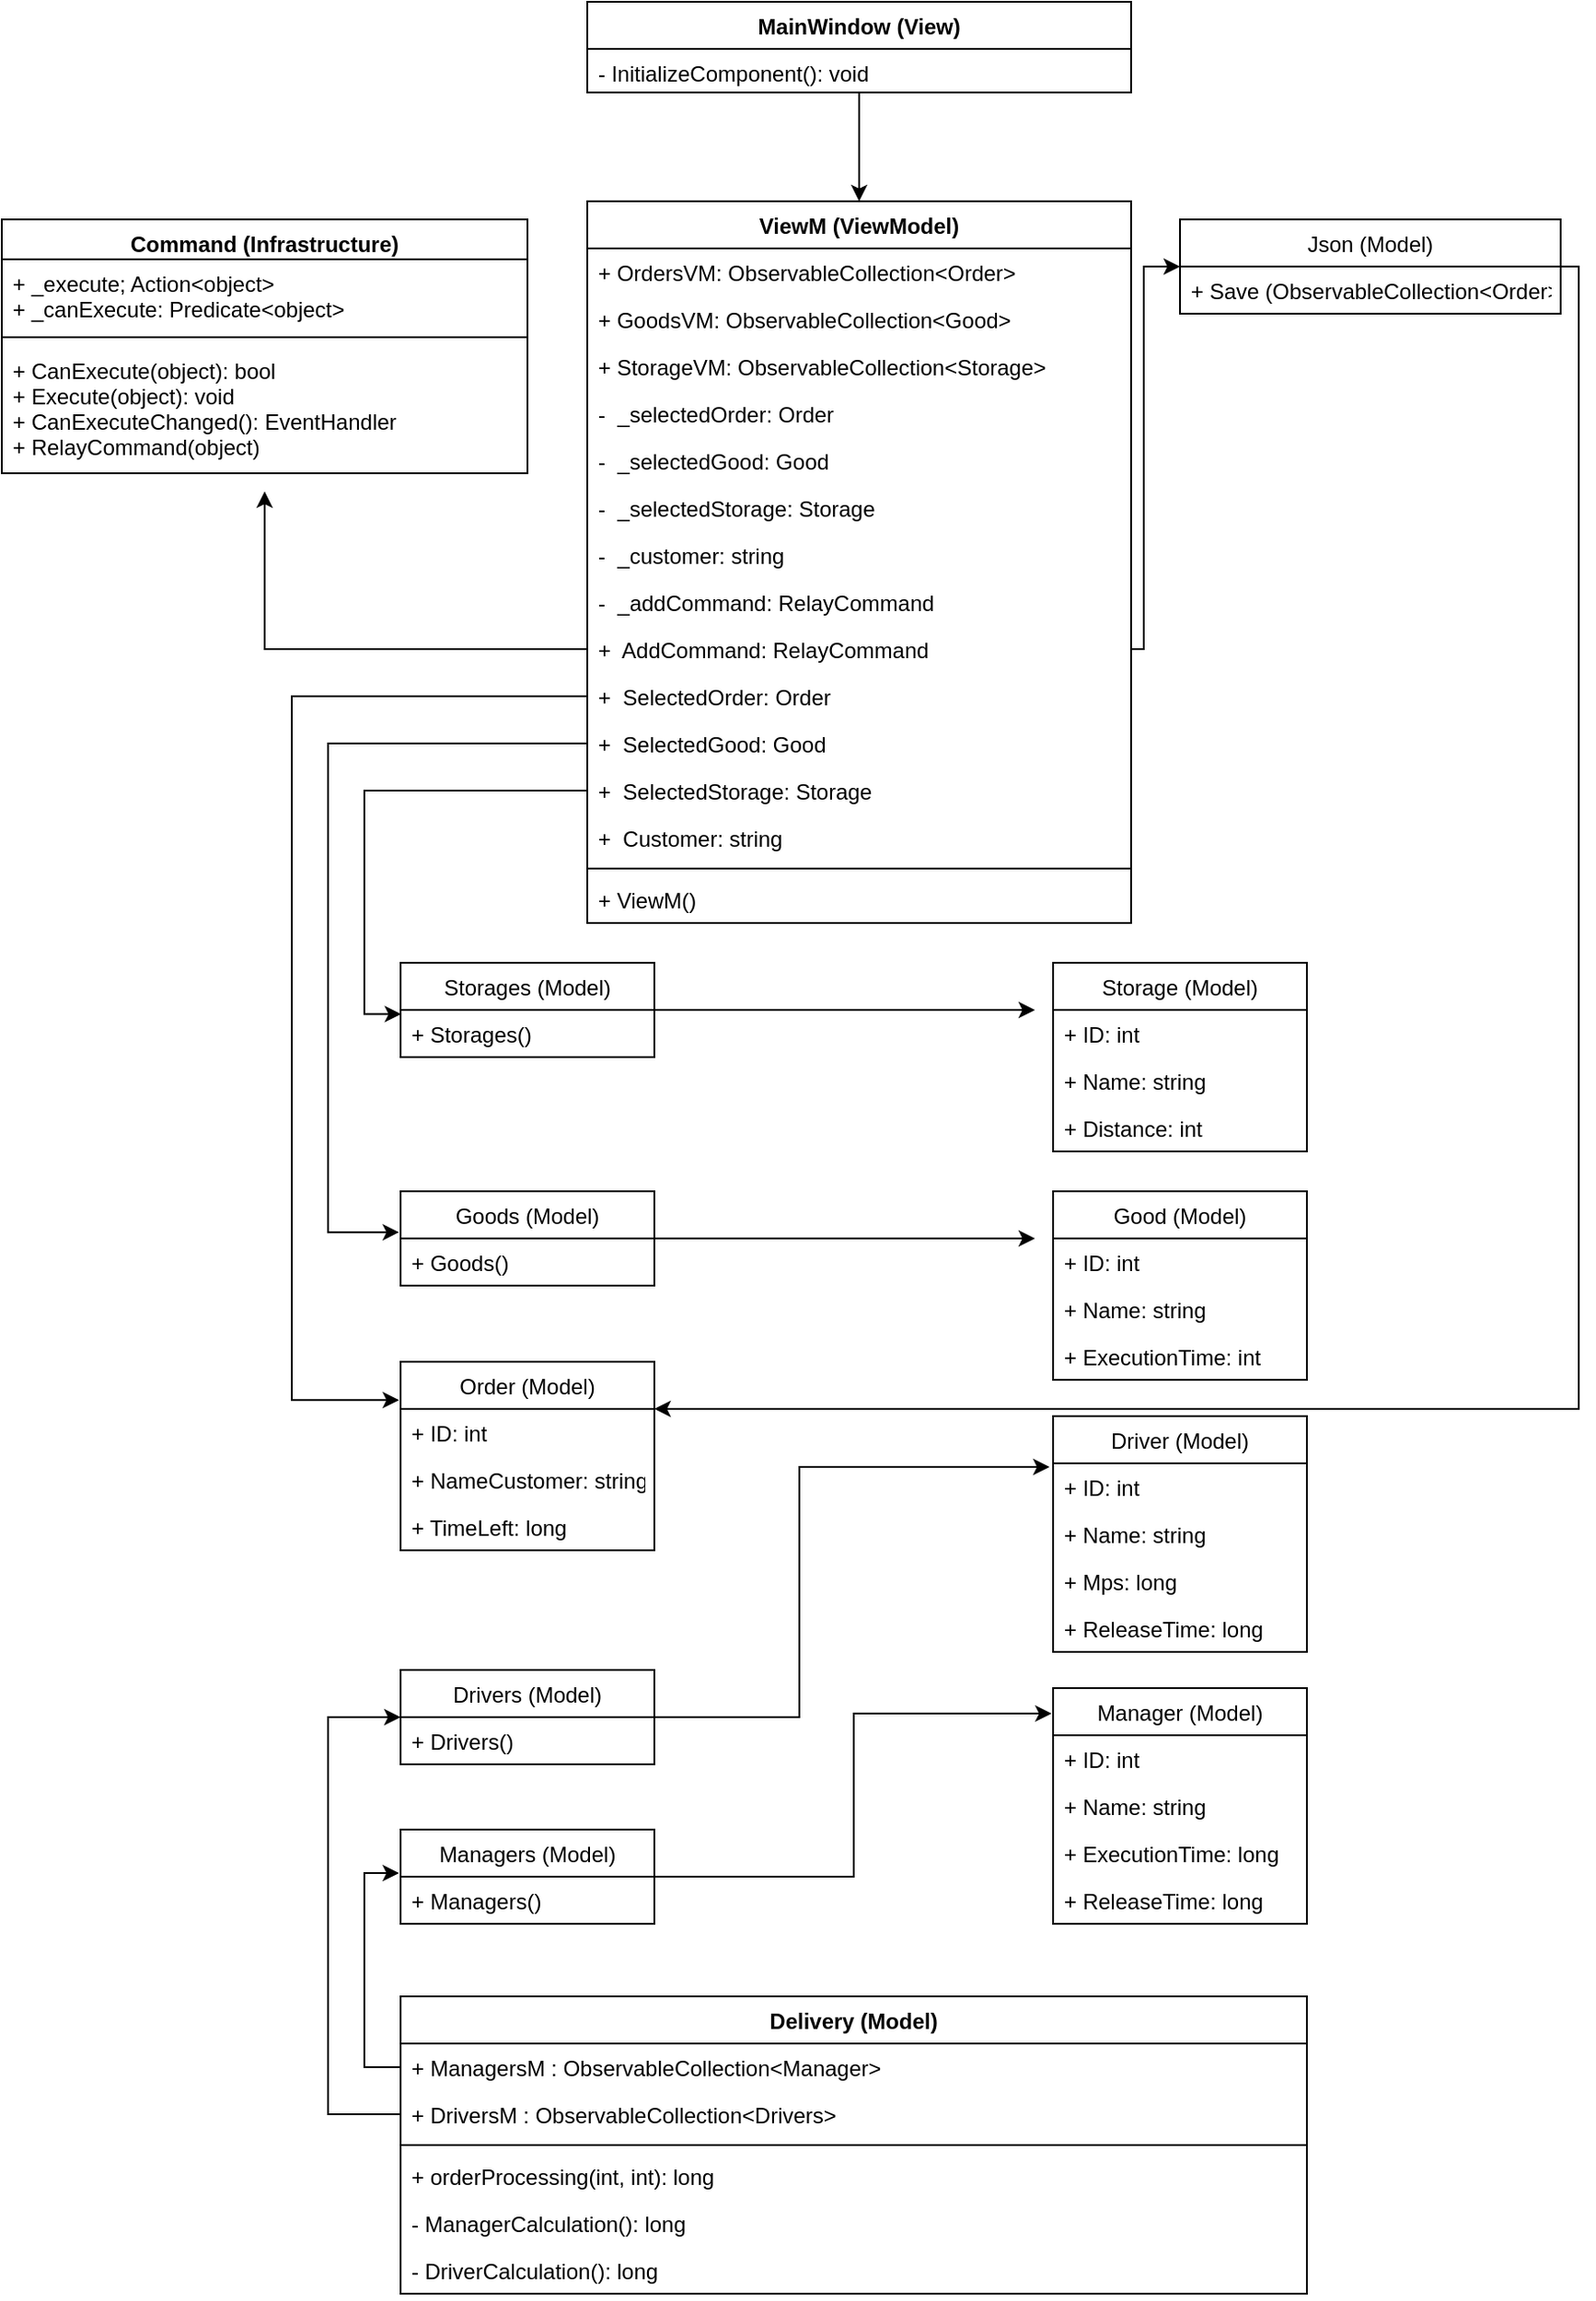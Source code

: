 <mxfile version="13.1.3" type="device"><diagram id="cvFK79cCQwIjfAMGOFl1" name="Page-1"><mxGraphModel dx="2634" dy="931" grid="1" gridSize="10" guides="1" tooltips="1" connect="1" arrows="1" fold="1" page="1" pageScale="1" pageWidth="827" pageHeight="1169" math="0" shadow="0"><root><mxCell id="0"/><mxCell id="1" parent="0"/><mxCell id="_yEn9CPmN1GhsL-W9pIq-23" value="" style="edgeStyle=orthogonalEdgeStyle;rounded=0;orthogonalLoop=1;jettySize=auto;html=1;entryX=0.5;entryY=0;entryDx=0;entryDy=0;" edge="1" parent="1" source="_yEn9CPmN1GhsL-W9pIq-1" target="_yEn9CPmN1GhsL-W9pIq-5"><mxGeometry relative="1" as="geometry"><mxPoint x="200" y="130" as="targetPoint"/></mxGeometry></mxCell><mxCell id="_yEn9CPmN1GhsL-W9pIq-28" value="" style="edgeStyle=orthogonalEdgeStyle;rounded=0;orthogonalLoop=1;jettySize=auto;html=1;exitX=0;exitY=0.5;exitDx=0;exitDy=0;" edge="1" parent="1" source="_yEn9CPmN1GhsL-W9pIq-20"><mxGeometry relative="1" as="geometry"><mxPoint x="85" y="320" as="targetPoint"/><Array as="points"><mxPoint x="85" y="407"/></Array></mxGeometry></mxCell><mxCell id="_yEn9CPmN1GhsL-W9pIq-1" value="MainWindow (View)" style="swimlane;fontStyle=1;align=center;verticalAlign=top;childLayout=stackLayout;horizontal=1;startSize=26;horizontalStack=0;resizeParent=1;resizeParentMax=0;resizeLast=0;collapsible=1;marginBottom=0;" vertex="1" parent="1"><mxGeometry x="263" y="50" width="300" height="50" as="geometry"/></mxCell><mxCell id="_yEn9CPmN1GhsL-W9pIq-2" value="- InitializeComponent(): void" style="text;strokeColor=none;fillColor=none;align=left;verticalAlign=top;spacingLeft=4;spacingRight=4;overflow=hidden;rotatable=0;points=[[0,0.5],[1,0.5]];portConstraint=eastwest;" vertex="1" parent="_yEn9CPmN1GhsL-W9pIq-1"><mxGeometry y="26" width="300" height="24" as="geometry"/></mxCell><mxCell id="_yEn9CPmN1GhsL-W9pIq-24" value="Command (Infrastructure)" style="swimlane;fontStyle=1;align=center;verticalAlign=top;childLayout=stackLayout;horizontal=1;startSize=22;horizontalStack=0;resizeParent=1;resizeParentMax=0;resizeLast=0;collapsible=1;marginBottom=0;" vertex="1" parent="1"><mxGeometry x="-60" y="170" width="290" height="140" as="geometry"><mxRectangle x="97" y="280" width="80" height="22" as="alternateBounds"/></mxGeometry></mxCell><mxCell id="_yEn9CPmN1GhsL-W9pIq-25" value="+ _execute; Action&lt;object&gt;&#10;+ _canExecute: Predicate&lt;object&gt;" style="text;strokeColor=none;fillColor=none;align=left;verticalAlign=top;spacingLeft=4;spacingRight=4;overflow=hidden;rotatable=0;points=[[0,0.5],[1,0.5]];portConstraint=eastwest;" vertex="1" parent="_yEn9CPmN1GhsL-W9pIq-24"><mxGeometry y="22" width="290" height="38" as="geometry"/></mxCell><mxCell id="_yEn9CPmN1GhsL-W9pIq-26" value="" style="line;strokeWidth=1;fillColor=none;align=left;verticalAlign=middle;spacingTop=-1;spacingLeft=3;spacingRight=3;rotatable=0;labelPosition=right;points=[];portConstraint=eastwest;" vertex="1" parent="_yEn9CPmN1GhsL-W9pIq-24"><mxGeometry y="60" width="290" height="10" as="geometry"/></mxCell><mxCell id="_yEn9CPmN1GhsL-W9pIq-27" value="+ CanExecute(object): bool&#10;+ Execute(object): void&#10;+ CanExecuteChanged(): EventHandler&#10;+ RelayCommand(object)" style="text;strokeColor=none;fillColor=none;align=left;verticalAlign=top;spacingLeft=4;spacingRight=4;overflow=hidden;rotatable=0;points=[[0,0.5],[1,0.5]];portConstraint=eastwest;" vertex="1" parent="_yEn9CPmN1GhsL-W9pIq-24"><mxGeometry y="70" width="290" height="70" as="geometry"/></mxCell><mxCell id="_yEn9CPmN1GhsL-W9pIq-63" style="edgeStyle=orthogonalEdgeStyle;rounded=0;orthogonalLoop=1;jettySize=auto;html=1;entryX=-0.014;entryY=0.077;entryDx=0;entryDy=0;entryPerimeter=0;" edge="1" parent="1" source="_yEn9CPmN1GhsL-W9pIq-37" target="_yEn9CPmN1GhsL-W9pIq-59"><mxGeometry relative="1" as="geometry"><mxPoint x="460" y="890" as="targetPoint"/><Array as="points"><mxPoint x="380" y="996"/><mxPoint x="380" y="858"/></Array></mxGeometry></mxCell><mxCell id="_yEn9CPmN1GhsL-W9pIq-69" style="edgeStyle=orthogonalEdgeStyle;rounded=0;orthogonalLoop=1;jettySize=auto;html=1;entryX=-0.006;entryY=0.108;entryDx=0;entryDy=0;entryPerimeter=0;" edge="1" parent="1" source="_yEn9CPmN1GhsL-W9pIq-33" target="_yEn9CPmN1GhsL-W9pIq-64"><mxGeometry relative="1" as="geometry"/></mxCell><mxCell id="_yEn9CPmN1GhsL-W9pIq-5" value="ViewM (ViewModel)" style="swimlane;fontStyle=1;align=center;verticalAlign=top;childLayout=stackLayout;horizontal=1;startSize=26;horizontalStack=0;resizeParent=1;resizeParentMax=0;resizeLast=0;collapsible=1;marginBottom=0;" vertex="1" parent="1"><mxGeometry x="263" y="160" width="300" height="398" as="geometry"/></mxCell><mxCell id="_yEn9CPmN1GhsL-W9pIq-6" value="+ OrdersVM: ObservableCollection&lt;Order&gt;" style="text;strokeColor=none;fillColor=none;align=left;verticalAlign=top;spacingLeft=4;spacingRight=4;overflow=hidden;rotatable=0;points=[[0,0.5],[1,0.5]];portConstraint=eastwest;" vertex="1" parent="_yEn9CPmN1GhsL-W9pIq-5"><mxGeometry y="26" width="300" height="26" as="geometry"/></mxCell><mxCell id="_yEn9CPmN1GhsL-W9pIq-15" value="+ GoodsVM: ObservableCollection&lt;Good&gt;" style="text;strokeColor=none;fillColor=none;align=left;verticalAlign=top;spacingLeft=4;spacingRight=4;overflow=hidden;rotatable=0;points=[[0,0.5],[1,0.5]];portConstraint=eastwest;" vertex="1" parent="_yEn9CPmN1GhsL-W9pIq-5"><mxGeometry y="52" width="300" height="26" as="geometry"/></mxCell><mxCell id="_yEn9CPmN1GhsL-W9pIq-16" value="+ StorageVM: ObservableCollection&lt;Storage&gt;" style="text;strokeColor=none;fillColor=none;align=left;verticalAlign=top;spacingLeft=4;spacingRight=4;overflow=hidden;rotatable=0;points=[[0,0.5],[1,0.5]];portConstraint=eastwest;" vertex="1" parent="_yEn9CPmN1GhsL-W9pIq-5"><mxGeometry y="78" width="300" height="26" as="geometry"/></mxCell><mxCell id="_yEn9CPmN1GhsL-W9pIq-9" value="-  _selectedOrder: Order" style="text;strokeColor=none;fillColor=none;align=left;verticalAlign=top;spacingLeft=4;spacingRight=4;overflow=hidden;rotatable=0;points=[[0,0.5],[1,0.5]];portConstraint=eastwest;" vertex="1" parent="_yEn9CPmN1GhsL-W9pIq-5"><mxGeometry y="104" width="300" height="26" as="geometry"/></mxCell><mxCell id="_yEn9CPmN1GhsL-W9pIq-11" value="-  _selectedGood: Good" style="text;strokeColor=none;fillColor=none;align=left;verticalAlign=top;spacingLeft=4;spacingRight=4;overflow=hidden;rotatable=0;points=[[0,0.5],[1,0.5]];portConstraint=eastwest;" vertex="1" parent="_yEn9CPmN1GhsL-W9pIq-5"><mxGeometry y="130" width="300" height="26" as="geometry"/></mxCell><mxCell id="_yEn9CPmN1GhsL-W9pIq-12" value="-  _selectedStorage: Storage" style="text;strokeColor=none;fillColor=none;align=left;verticalAlign=top;spacingLeft=4;spacingRight=4;overflow=hidden;rotatable=0;points=[[0,0.5],[1,0.5]];portConstraint=eastwest;" vertex="1" parent="_yEn9CPmN1GhsL-W9pIq-5"><mxGeometry y="156" width="300" height="26" as="geometry"/></mxCell><mxCell id="_yEn9CPmN1GhsL-W9pIq-17" value="-  _customer: string" style="text;strokeColor=none;fillColor=none;align=left;verticalAlign=top;spacingLeft=4;spacingRight=4;overflow=hidden;rotatable=0;points=[[0,0.5],[1,0.5]];portConstraint=eastwest;" vertex="1" parent="_yEn9CPmN1GhsL-W9pIq-5"><mxGeometry y="182" width="300" height="26" as="geometry"/></mxCell><mxCell id="_yEn9CPmN1GhsL-W9pIq-19" value="-  _addCommand: RelayCommand" style="text;strokeColor=none;fillColor=none;align=left;verticalAlign=top;spacingLeft=4;spacingRight=4;overflow=hidden;rotatable=0;points=[[0,0.5],[1,0.5]];portConstraint=eastwest;" vertex="1" parent="_yEn9CPmN1GhsL-W9pIq-5"><mxGeometry y="208" width="300" height="26" as="geometry"/></mxCell><mxCell id="_yEn9CPmN1GhsL-W9pIq-20" value="+  AddCommand: RelayCommand" style="text;strokeColor=none;fillColor=none;align=left;verticalAlign=top;spacingLeft=4;spacingRight=4;overflow=hidden;rotatable=0;points=[[0,0.5],[1,0.5]];portConstraint=eastwest;" vertex="1" parent="_yEn9CPmN1GhsL-W9pIq-5"><mxGeometry y="234" width="300" height="26" as="geometry"/></mxCell><mxCell id="_yEn9CPmN1GhsL-W9pIq-10" value="+  SelectedOrder: Order" style="text;strokeColor=none;fillColor=none;align=left;verticalAlign=top;spacingLeft=4;spacingRight=4;overflow=hidden;rotatable=0;points=[[0,0.5],[1,0.5]];portConstraint=eastwest;" vertex="1" parent="_yEn9CPmN1GhsL-W9pIq-5"><mxGeometry y="260" width="300" height="26" as="geometry"/></mxCell><mxCell id="_yEn9CPmN1GhsL-W9pIq-13" value="+  SelectedGood: Good" style="text;strokeColor=none;fillColor=none;align=left;verticalAlign=top;spacingLeft=4;spacingRight=4;overflow=hidden;rotatable=0;points=[[0,0.5],[1,0.5]];portConstraint=eastwest;" vertex="1" parent="_yEn9CPmN1GhsL-W9pIq-5"><mxGeometry y="286" width="300" height="26" as="geometry"/></mxCell><mxCell id="_yEn9CPmN1GhsL-W9pIq-14" value="+  SelectedStorage: Storage" style="text;strokeColor=none;fillColor=none;align=left;verticalAlign=top;spacingLeft=4;spacingRight=4;overflow=hidden;rotatable=0;points=[[0,0.5],[1,0.5]];portConstraint=eastwest;" vertex="1" parent="_yEn9CPmN1GhsL-W9pIq-5"><mxGeometry y="312" width="300" height="26" as="geometry"/></mxCell><mxCell id="_yEn9CPmN1GhsL-W9pIq-18" value="+  Customer: string" style="text;strokeColor=none;fillColor=none;align=left;verticalAlign=top;spacingLeft=4;spacingRight=4;overflow=hidden;rotatable=0;points=[[0,0.5],[1,0.5]];portConstraint=eastwest;" vertex="1" parent="_yEn9CPmN1GhsL-W9pIq-5"><mxGeometry y="338" width="300" height="26" as="geometry"/></mxCell><mxCell id="_yEn9CPmN1GhsL-W9pIq-7" value="" style="line;strokeWidth=1;fillColor=none;align=left;verticalAlign=middle;spacingTop=-1;spacingLeft=3;spacingRight=3;rotatable=0;labelPosition=right;points=[];portConstraint=eastwest;" vertex="1" parent="_yEn9CPmN1GhsL-W9pIq-5"><mxGeometry y="364" width="300" height="8" as="geometry"/></mxCell><mxCell id="_yEn9CPmN1GhsL-W9pIq-8" value="+ ViewM()" style="text;strokeColor=none;fillColor=none;align=left;verticalAlign=top;spacingLeft=4;spacingRight=4;overflow=hidden;rotatable=0;points=[[0,0.5],[1,0.5]];portConstraint=eastwest;" vertex="1" parent="_yEn9CPmN1GhsL-W9pIq-5"><mxGeometry y="372" width="300" height="26" as="geometry"/></mxCell><mxCell id="_yEn9CPmN1GhsL-W9pIq-46" style="edgeStyle=orthogonalEdgeStyle;rounded=0;orthogonalLoop=1;jettySize=auto;html=1;entryX=-0.006;entryY=-0.132;entryDx=0;entryDy=0;entryPerimeter=0;" edge="1" parent="1" source="_yEn9CPmN1GhsL-W9pIq-13" target="_yEn9CPmN1GhsL-W9pIq-36"><mxGeometry relative="1" as="geometry"><Array as="points"><mxPoint x="120" y="459"/><mxPoint x="120" y="729"/></Array></mxGeometry></mxCell><mxCell id="_yEn9CPmN1GhsL-W9pIq-47" style="edgeStyle=orthogonalEdgeStyle;rounded=0;orthogonalLoop=1;jettySize=auto;html=1;entryX=0.002;entryY=0.088;entryDx=0;entryDy=0;entryPerimeter=0;" edge="1" parent="1" source="_yEn9CPmN1GhsL-W9pIq-14" target="_yEn9CPmN1GhsL-W9pIq-30"><mxGeometry relative="1" as="geometry"/></mxCell><mxCell id="_yEn9CPmN1GhsL-W9pIq-53" value="Good (Model)" style="swimlane;fontStyle=0;childLayout=stackLayout;horizontal=1;startSize=26;fillColor=none;horizontalStack=0;resizeParent=1;resizeParentMax=0;resizeLast=0;collapsible=1;marginBottom=0;" vertex="1" parent="1"><mxGeometry x="520" y="706" width="140" height="104" as="geometry"/></mxCell><mxCell id="_yEn9CPmN1GhsL-W9pIq-54" value="+ ID: int" style="text;strokeColor=none;fillColor=none;align=left;verticalAlign=top;spacingLeft=4;spacingRight=4;overflow=hidden;rotatable=0;points=[[0,0.5],[1,0.5]];portConstraint=eastwest;" vertex="1" parent="_yEn9CPmN1GhsL-W9pIq-53"><mxGeometry y="26" width="140" height="26" as="geometry"/></mxCell><mxCell id="_yEn9CPmN1GhsL-W9pIq-55" value="+ Name: string" style="text;strokeColor=none;fillColor=none;align=left;verticalAlign=top;spacingLeft=4;spacingRight=4;overflow=hidden;rotatable=0;points=[[0,0.5],[1,0.5]];portConstraint=eastwest;" vertex="1" parent="_yEn9CPmN1GhsL-W9pIq-53"><mxGeometry y="52" width="140" height="26" as="geometry"/></mxCell><mxCell id="_yEn9CPmN1GhsL-W9pIq-56" value="+ ExecutionTime: int" style="text;strokeColor=none;fillColor=none;align=left;verticalAlign=top;spacingLeft=4;spacingRight=4;overflow=hidden;rotatable=0;points=[[0,0.5],[1,0.5]];portConstraint=eastwest;" vertex="1" parent="_yEn9CPmN1GhsL-W9pIq-53"><mxGeometry y="78" width="140" height="26" as="geometry"/></mxCell><mxCell id="_yEn9CPmN1GhsL-W9pIq-58" value="Driver (Model)" style="swimlane;fontStyle=0;childLayout=stackLayout;horizontal=1;startSize=26;fillColor=none;horizontalStack=0;resizeParent=1;resizeParentMax=0;resizeLast=0;collapsible=1;marginBottom=0;" vertex="1" parent="1"><mxGeometry x="520" y="830" width="140" height="130" as="geometry"/></mxCell><mxCell id="_yEn9CPmN1GhsL-W9pIq-59" value="+ ID: int" style="text;strokeColor=none;fillColor=none;align=left;verticalAlign=top;spacingLeft=4;spacingRight=4;overflow=hidden;rotatable=0;points=[[0,0.5],[1,0.5]];portConstraint=eastwest;" vertex="1" parent="_yEn9CPmN1GhsL-W9pIq-58"><mxGeometry y="26" width="140" height="26" as="geometry"/></mxCell><mxCell id="_yEn9CPmN1GhsL-W9pIq-60" value="+ Name: string" style="text;strokeColor=none;fillColor=none;align=left;verticalAlign=top;spacingLeft=4;spacingRight=4;overflow=hidden;rotatable=0;points=[[0,0.5],[1,0.5]];portConstraint=eastwest;" vertex="1" parent="_yEn9CPmN1GhsL-W9pIq-58"><mxGeometry y="52" width="140" height="26" as="geometry"/></mxCell><mxCell id="_yEn9CPmN1GhsL-W9pIq-61" value="+ Mps: long" style="text;strokeColor=none;fillColor=none;align=left;verticalAlign=top;spacingLeft=4;spacingRight=4;overflow=hidden;rotatable=0;points=[[0,0.5],[1,0.5]];portConstraint=eastwest;" vertex="1" parent="_yEn9CPmN1GhsL-W9pIq-58"><mxGeometry y="78" width="140" height="26" as="geometry"/></mxCell><mxCell id="_yEn9CPmN1GhsL-W9pIq-62" value="+ ReleaseTime: long" style="text;strokeColor=none;fillColor=none;align=left;verticalAlign=top;spacingLeft=4;spacingRight=4;overflow=hidden;rotatable=0;points=[[0,0.5],[1,0.5]];portConstraint=eastwest;" vertex="1" parent="_yEn9CPmN1GhsL-W9pIq-58"><mxGeometry y="104" width="140" height="26" as="geometry"/></mxCell><mxCell id="_yEn9CPmN1GhsL-W9pIq-64" value="Manager (Model)" style="swimlane;fontStyle=0;childLayout=stackLayout;horizontal=1;startSize=26;fillColor=none;horizontalStack=0;resizeParent=1;resizeParentMax=0;resizeLast=0;collapsible=1;marginBottom=0;" vertex="1" parent="1"><mxGeometry x="520" y="980" width="140" height="130" as="geometry"/></mxCell><mxCell id="_yEn9CPmN1GhsL-W9pIq-65" value="+ ID: int" style="text;strokeColor=none;fillColor=none;align=left;verticalAlign=top;spacingLeft=4;spacingRight=4;overflow=hidden;rotatable=0;points=[[0,0.5],[1,0.5]];portConstraint=eastwest;" vertex="1" parent="_yEn9CPmN1GhsL-W9pIq-64"><mxGeometry y="26" width="140" height="26" as="geometry"/></mxCell><mxCell id="_yEn9CPmN1GhsL-W9pIq-66" value="+ Name: string" style="text;strokeColor=none;fillColor=none;align=left;verticalAlign=top;spacingLeft=4;spacingRight=4;overflow=hidden;rotatable=0;points=[[0,0.5],[1,0.5]];portConstraint=eastwest;" vertex="1" parent="_yEn9CPmN1GhsL-W9pIq-64"><mxGeometry y="52" width="140" height="26" as="geometry"/></mxCell><mxCell id="_yEn9CPmN1GhsL-W9pIq-67" value="+ ExecutionTime: long" style="text;strokeColor=none;fillColor=none;align=left;verticalAlign=top;spacingLeft=4;spacingRight=4;overflow=hidden;rotatable=0;points=[[0,0.5],[1,0.5]];portConstraint=eastwest;" vertex="1" parent="_yEn9CPmN1GhsL-W9pIq-64"><mxGeometry y="78" width="140" height="26" as="geometry"/></mxCell><mxCell id="_yEn9CPmN1GhsL-W9pIq-68" value="+ ReleaseTime: long" style="text;strokeColor=none;fillColor=none;align=left;verticalAlign=top;spacingLeft=4;spacingRight=4;overflow=hidden;rotatable=0;points=[[0,0.5],[1,0.5]];portConstraint=eastwest;" vertex="1" parent="_yEn9CPmN1GhsL-W9pIq-64"><mxGeometry y="104" width="140" height="26" as="geometry"/></mxCell><mxCell id="_yEn9CPmN1GhsL-W9pIq-75" style="edgeStyle=orthogonalEdgeStyle;rounded=0;orthogonalLoop=1;jettySize=auto;html=1;entryX=-0.006;entryY=-0.187;entryDx=0;entryDy=0;entryPerimeter=0;" edge="1" parent="1" source="_yEn9CPmN1GhsL-W9pIq-10" target="_yEn9CPmN1GhsL-W9pIq-71"><mxGeometry relative="1" as="geometry"><Array as="points"><mxPoint x="100" y="433"/><mxPoint x="100" y="821"/></Array></mxGeometry></mxCell><mxCell id="_yEn9CPmN1GhsL-W9pIq-101" style="edgeStyle=orthogonalEdgeStyle;rounded=0;orthogonalLoop=1;jettySize=auto;html=1;entryX=1;entryY=0.25;entryDx=0;entryDy=0;" edge="1" parent="1" source="_yEn9CPmN1GhsL-W9pIq-96" target="_yEn9CPmN1GhsL-W9pIq-70"><mxGeometry relative="1" as="geometry"><mxPoint x="810" y="810" as="targetPoint"/><Array as="points"><mxPoint x="810" y="196"/><mxPoint x="810" y="826"/></Array></mxGeometry></mxCell><mxCell id="_yEn9CPmN1GhsL-W9pIq-96" value="Json (Model)" style="swimlane;fontStyle=0;childLayout=stackLayout;horizontal=1;startSize=26;fillColor=none;horizontalStack=0;resizeParent=1;resizeParentMax=0;resizeLast=0;collapsible=1;marginBottom=0;" vertex="1" parent="1"><mxGeometry x="590" y="170" width="210" height="52" as="geometry"/></mxCell><mxCell id="_yEn9CPmN1GhsL-W9pIq-97" value="+ Save (ObservableCollection&lt;Order&gt;)" style="text;strokeColor=none;fillColor=none;align=left;verticalAlign=top;spacingLeft=4;spacingRight=4;overflow=hidden;rotatable=0;points=[[0,0.5],[1,0.5]];portConstraint=eastwest;" vertex="1" parent="_yEn9CPmN1GhsL-W9pIq-96"><mxGeometry y="26" width="210" height="26" as="geometry"/></mxCell><mxCell id="_yEn9CPmN1GhsL-W9pIq-76" value="Delivery (Model)" style="swimlane;fontStyle=1;align=center;verticalAlign=top;childLayout=stackLayout;horizontal=1;startSize=26;horizontalStack=0;resizeParent=1;resizeParentMax=0;resizeLast=0;collapsible=1;marginBottom=0;" vertex="1" parent="1"><mxGeometry x="160" y="1150" width="500" height="164" as="geometry"/></mxCell><mxCell id="_yEn9CPmN1GhsL-W9pIq-85" value="+ ManagersM : ObservableCollection&lt;Manager&gt;" style="text;strokeColor=none;fillColor=none;align=left;verticalAlign=top;spacingLeft=4;spacingRight=4;overflow=hidden;rotatable=0;points=[[0,0.5],[1,0.5]];portConstraint=eastwest;" vertex="1" parent="_yEn9CPmN1GhsL-W9pIq-76"><mxGeometry y="26" width="500" height="26" as="geometry"/></mxCell><mxCell id="_yEn9CPmN1GhsL-W9pIq-77" value="+ DriversM : ObservableCollection&lt;Drivers&gt;" style="text;strokeColor=none;fillColor=none;align=left;verticalAlign=top;spacingLeft=4;spacingRight=4;overflow=hidden;rotatable=0;points=[[0,0.5],[1,0.5]];portConstraint=eastwest;" vertex="1" parent="_yEn9CPmN1GhsL-W9pIq-76"><mxGeometry y="52" width="500" height="26" as="geometry"/></mxCell><mxCell id="_yEn9CPmN1GhsL-W9pIq-78" value="" style="line;strokeWidth=1;fillColor=none;align=left;verticalAlign=middle;spacingTop=-1;spacingLeft=3;spacingRight=3;rotatable=0;labelPosition=right;points=[];portConstraint=eastwest;" vertex="1" parent="_yEn9CPmN1GhsL-W9pIq-76"><mxGeometry y="78" width="500" height="8" as="geometry"/></mxCell><mxCell id="_yEn9CPmN1GhsL-W9pIq-79" value="+ orderProcessing(int, int): long" style="text;strokeColor=none;fillColor=none;align=left;verticalAlign=top;spacingLeft=4;spacingRight=4;overflow=hidden;rotatable=0;points=[[0,0.5],[1,0.5]];portConstraint=eastwest;" vertex="1" parent="_yEn9CPmN1GhsL-W9pIq-76"><mxGeometry y="86" width="500" height="26" as="geometry"/></mxCell><mxCell id="_yEn9CPmN1GhsL-W9pIq-89" value="- ManagerCalculation(): long" style="text;strokeColor=none;fillColor=none;align=left;verticalAlign=top;spacingLeft=4;spacingRight=4;overflow=hidden;rotatable=0;points=[[0,0.5],[1,0.5]];portConstraint=eastwest;" vertex="1" parent="_yEn9CPmN1GhsL-W9pIq-76"><mxGeometry y="112" width="500" height="26" as="geometry"/></mxCell><mxCell id="_yEn9CPmN1GhsL-W9pIq-90" value="- DriverCalculation(): long" style="text;strokeColor=none;fillColor=none;align=left;verticalAlign=top;spacingLeft=4;spacingRight=4;overflow=hidden;rotatable=0;points=[[0,0.5],[1,0.5]];portConstraint=eastwest;" vertex="1" parent="_yEn9CPmN1GhsL-W9pIq-76"><mxGeometry y="138" width="500" height="26" as="geometry"/></mxCell><mxCell id="_yEn9CPmN1GhsL-W9pIq-33" value="Managers (Model)" style="swimlane;fontStyle=0;childLayout=stackLayout;horizontal=1;startSize=26;fillColor=none;horizontalStack=0;resizeParent=1;resizeParentMax=0;resizeLast=0;collapsible=1;marginBottom=0;" vertex="1" parent="1"><mxGeometry x="160" y="1058" width="140" height="52" as="geometry"/></mxCell><mxCell id="_yEn9CPmN1GhsL-W9pIq-34" value="+ Managers()" style="text;strokeColor=none;fillColor=none;align=left;verticalAlign=top;spacingLeft=4;spacingRight=4;overflow=hidden;rotatable=0;points=[[0,0.5],[1,0.5]];portConstraint=eastwest;" vertex="1" parent="_yEn9CPmN1GhsL-W9pIq-33"><mxGeometry y="26" width="140" height="26" as="geometry"/></mxCell><mxCell id="_yEn9CPmN1GhsL-W9pIq-37" value="Drivers (Model)" style="swimlane;fontStyle=0;childLayout=stackLayout;horizontal=1;startSize=26;fillColor=none;horizontalStack=0;resizeParent=1;resizeParentMax=0;resizeLast=0;collapsible=1;marginBottom=0;" vertex="1" parent="1"><mxGeometry x="160" y="970" width="140" height="52" as="geometry"/></mxCell><mxCell id="_yEn9CPmN1GhsL-W9pIq-38" value="+ Drivers()" style="text;strokeColor=none;fillColor=none;align=left;verticalAlign=top;spacingLeft=4;spacingRight=4;overflow=hidden;rotatable=0;points=[[0,0.5],[1,0.5]];portConstraint=eastwest;" vertex="1" parent="_yEn9CPmN1GhsL-W9pIq-37"><mxGeometry y="26" width="140" height="26" as="geometry"/></mxCell><mxCell id="_yEn9CPmN1GhsL-W9pIq-70" value="Order (Model)" style="swimlane;fontStyle=0;childLayout=stackLayout;horizontal=1;startSize=26;fillColor=none;horizontalStack=0;resizeParent=1;resizeParentMax=0;resizeLast=0;collapsible=1;marginBottom=0;" vertex="1" parent="1"><mxGeometry x="160" y="800" width="140" height="104" as="geometry"/></mxCell><mxCell id="_yEn9CPmN1GhsL-W9pIq-71" value="+ ID: int" style="text;strokeColor=none;fillColor=none;align=left;verticalAlign=top;spacingLeft=4;spacingRight=4;overflow=hidden;rotatable=0;points=[[0,0.5],[1,0.5]];portConstraint=eastwest;" vertex="1" parent="_yEn9CPmN1GhsL-W9pIq-70"><mxGeometry y="26" width="140" height="26" as="geometry"/></mxCell><mxCell id="_yEn9CPmN1GhsL-W9pIq-72" value="+ NameCustomer: string" style="text;strokeColor=none;fillColor=none;align=left;verticalAlign=top;spacingLeft=4;spacingRight=4;overflow=hidden;rotatable=0;points=[[0,0.5],[1,0.5]];portConstraint=eastwest;" vertex="1" parent="_yEn9CPmN1GhsL-W9pIq-70"><mxGeometry y="52" width="140" height="26" as="geometry"/></mxCell><mxCell id="_yEn9CPmN1GhsL-W9pIq-73" value="+ TimeLeft: long" style="text;strokeColor=none;fillColor=none;align=left;verticalAlign=top;spacingLeft=4;spacingRight=4;overflow=hidden;rotatable=0;points=[[0,0.5],[1,0.5]];portConstraint=eastwest;" vertex="1" parent="_yEn9CPmN1GhsL-W9pIq-70"><mxGeometry y="78" width="140" height="26" as="geometry"/></mxCell><mxCell id="_yEn9CPmN1GhsL-W9pIq-86" style="edgeStyle=orthogonalEdgeStyle;rounded=0;orthogonalLoop=1;jettySize=auto;html=1;entryX=0;entryY=0.5;entryDx=0;entryDy=0;exitX=0;exitY=0.5;exitDx=0;exitDy=0;" edge="1" parent="1" source="_yEn9CPmN1GhsL-W9pIq-77" target="_yEn9CPmN1GhsL-W9pIq-37"><mxGeometry relative="1" as="geometry"><Array as="points"><mxPoint x="120" y="1215"/><mxPoint x="120" y="996"/></Array></mxGeometry></mxCell><mxCell id="_yEn9CPmN1GhsL-W9pIq-87" style="edgeStyle=orthogonalEdgeStyle;rounded=0;orthogonalLoop=1;jettySize=auto;html=1;entryX=-0.006;entryY=-0.077;entryDx=0;entryDy=0;entryPerimeter=0;" edge="1" parent="1" source="_yEn9CPmN1GhsL-W9pIq-85" target="_yEn9CPmN1GhsL-W9pIq-34"><mxGeometry relative="1" as="geometry"/></mxCell><mxCell id="_yEn9CPmN1GhsL-W9pIq-93" style="edgeStyle=orthogonalEdgeStyle;rounded=0;orthogonalLoop=1;jettySize=auto;html=1;" edge="1" parent="1" source="_yEn9CPmN1GhsL-W9pIq-29"><mxGeometry relative="1" as="geometry"><mxPoint x="510" y="606.0" as="targetPoint"/></mxGeometry></mxCell><mxCell id="_yEn9CPmN1GhsL-W9pIq-29" value="Storages (Model)" style="swimlane;fontStyle=0;childLayout=stackLayout;horizontal=1;startSize=26;fillColor=none;horizontalStack=0;resizeParent=1;resizeParentMax=0;resizeLast=0;collapsible=1;marginBottom=0;" vertex="1" parent="1"><mxGeometry x="160" y="580" width="140" height="52" as="geometry"/></mxCell><mxCell id="_yEn9CPmN1GhsL-W9pIq-30" value="+ Storages()" style="text;strokeColor=none;fillColor=none;align=left;verticalAlign=top;spacingLeft=4;spacingRight=4;overflow=hidden;rotatable=0;points=[[0,0.5],[1,0.5]];portConstraint=eastwest;" vertex="1" parent="_yEn9CPmN1GhsL-W9pIq-29"><mxGeometry y="26" width="140" height="26" as="geometry"/></mxCell><mxCell id="_yEn9CPmN1GhsL-W9pIq-42" value="Storage (Model)" style="swimlane;fontStyle=0;childLayout=stackLayout;horizontal=1;startSize=26;fillColor=none;horizontalStack=0;resizeParent=1;resizeParentMax=0;resizeLast=0;collapsible=1;marginBottom=0;" vertex="1" parent="1"><mxGeometry x="520" y="580" width="140" height="104" as="geometry"/></mxCell><mxCell id="_yEn9CPmN1GhsL-W9pIq-43" value="+ ID: int" style="text;strokeColor=none;fillColor=none;align=left;verticalAlign=top;spacingLeft=4;spacingRight=4;overflow=hidden;rotatable=0;points=[[0,0.5],[1,0.5]];portConstraint=eastwest;" vertex="1" parent="_yEn9CPmN1GhsL-W9pIq-42"><mxGeometry y="26" width="140" height="26" as="geometry"/></mxCell><mxCell id="_yEn9CPmN1GhsL-W9pIq-44" value="+ Name: string" style="text;strokeColor=none;fillColor=none;align=left;verticalAlign=top;spacingLeft=4;spacingRight=4;overflow=hidden;rotatable=0;points=[[0,0.5],[1,0.5]];portConstraint=eastwest;" vertex="1" parent="_yEn9CPmN1GhsL-W9pIq-42"><mxGeometry y="52" width="140" height="26" as="geometry"/></mxCell><mxCell id="_yEn9CPmN1GhsL-W9pIq-45" value="+ Distance: int" style="text;strokeColor=none;fillColor=none;align=left;verticalAlign=top;spacingLeft=4;spacingRight=4;overflow=hidden;rotatable=0;points=[[0,0.5],[1,0.5]];portConstraint=eastwest;" vertex="1" parent="_yEn9CPmN1GhsL-W9pIq-42"><mxGeometry y="78" width="140" height="26" as="geometry"/></mxCell><mxCell id="_yEn9CPmN1GhsL-W9pIq-95" style="edgeStyle=orthogonalEdgeStyle;rounded=0;orthogonalLoop=1;jettySize=auto;html=1;" edge="1" parent="1" source="_yEn9CPmN1GhsL-W9pIq-35"><mxGeometry relative="1" as="geometry"><mxPoint x="510" y="732" as="targetPoint"/></mxGeometry></mxCell><mxCell id="_yEn9CPmN1GhsL-W9pIq-35" value="Goods (Model)" style="swimlane;fontStyle=0;childLayout=stackLayout;horizontal=1;startSize=26;fillColor=none;horizontalStack=0;resizeParent=1;resizeParentMax=0;resizeLast=0;collapsible=1;marginBottom=0;" vertex="1" parent="1"><mxGeometry x="160" y="706" width="140" height="52" as="geometry"/></mxCell><mxCell id="_yEn9CPmN1GhsL-W9pIq-36" value="+ Goods()" style="text;strokeColor=none;fillColor=none;align=left;verticalAlign=top;spacingLeft=4;spacingRight=4;overflow=hidden;rotatable=0;points=[[0,0.5],[1,0.5]];portConstraint=eastwest;" vertex="1" parent="_yEn9CPmN1GhsL-W9pIq-35"><mxGeometry y="26" width="140" height="26" as="geometry"/></mxCell><mxCell id="_yEn9CPmN1GhsL-W9pIq-100" style="edgeStyle=orthogonalEdgeStyle;rounded=0;orthogonalLoop=1;jettySize=auto;html=1;entryX=0;entryY=0.5;entryDx=0;entryDy=0;" edge="1" parent="1" source="_yEn9CPmN1GhsL-W9pIq-20" target="_yEn9CPmN1GhsL-W9pIq-96"><mxGeometry relative="1" as="geometry"><Array as="points"><mxPoint x="570" y="407"/><mxPoint x="570" y="196"/></Array></mxGeometry></mxCell></root></mxGraphModel></diagram></mxfile>
